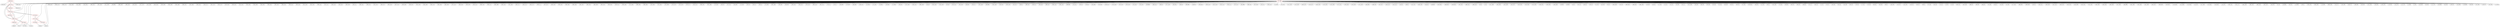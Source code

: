 graph {
	563 [label="(563) R2_T1" color=red]
	504 [label="(504) R137"]
	503 [label="(503) U42"]
	565 [label="(565) U2_T1"]
	564 [label="(564) R5_T1" color=red]
	570 [label="(570) U3_T1"]
	568 [label="(568) U1_T1"]
	565 [label="(565) U2_T1" color=red]
	570 [label="(570) U3_T1"]
	568 [label="(568) U1_T1"]
	563 [label="(563) R2_T1"]
	562 [label="(562) R1_T1"]
	569 [label="(569) R6_T1"]
	566 [label="(566) R3_T1" color=red]
	239 [label="(239) J5"]
	9 [label="(9) U1"]
	568 [label="(568) U1_T1"]
	567 [label="(567) R4_T1" color=red]
	9 [label="(9) U1"]
	212 [label="(212) J4"]
	217 [label="(217) R71"]
	568 [label="(568) U1_T1"]
	568 [label="(568) U1_T1" color=red]
	567 [label="(567) R4_T1"]
	565 [label="(565) U2_T1"]
	570 [label="(570) U3_T1"]
	564 [label="(564) R5_T1"]
	566 [label="(566) R3_T1"]
	569 [label="(569) R6_T1" color=red]
	570 [label="(570) U3_T1"]
	565 [label="(565) U2_T1"]
	570 [label="(570) U3_T1" color=red]
	569 [label="(569) R6_T1"]
	564 [label="(564) R5_T1"]
	565 [label="(565) U2_T1"]
	568 [label="(568) U1_T1"]
	572 [label="(572) R1_P1"]
	571 [label="(571) U1_P1" color=red]
	574 [label="(574) R3_P1"]
	573 [label="(573) R2_P1"]
	572 [label="(572) R1_P1"]
	572 [label="(572) R1_P1" color=red]
	570 [label="(570) U3_T1"]
	571 [label="(571) U1_P1"]
	573 [label="(573) R2_P1" color=red]
	195 [label="(195) J3"]
	571 [label="(571) U1_P1"]
	574 [label="(574) R3_P1" color=red]
	194 [label="(194) J2"]
	571 [label="(571) U1_P1"]
	575 [label="(575) GND" color=red]
	396 [label="(396) C223"]
	395 [label="(395) C174"]
	394 [label="(394) C170"]
	414 [label="(414) C164"]
	412 [label="(412) C200"]
	413 [label="(413) C201"]
	406 [label="(406) C181"]
	407 [label="(407) C185"]
	411 [label="(411) C196"]
	209 [label="(209) R65"]
	408 [label="(408) C189"]
	409 [label="(409) C193"]
	410 [label="(410) C192"]
	417 [label="(417) C176"]
	415 [label="(415) C168"]
	433 [label="(433) C182"]
	204 [label="(204) C269"]
	434 [label="(434) C186"]
	435 [label="(435) C188"]
	436 [label="(436) C197"]
	437 [label="(437) C204"]
	432 [label="(432) C125"]
	416 [label="(416) C172"]
	431 [label="(431) C123"]
	418 [label="(418) C179"]
	419 [label="(419) C183"]
	420 [label="(420) C187"]
	195 [label="(195) J3"]
	421 [label="(421) C191"]
	422 [label="(422) C195"]
	423 [label="(423) C198"]
	424 [label="(424) C202"]
	403 [label="(403) C232"]
	397 [label="(397) C225"]
	404 [label="(404) C234"]
	399 [label="(399) C224"]
	400 [label="(400) C226"]
	401 [label="(401) C228"]
	402 [label="(402) C230"]
	398 [label="(398) C222"]
	427 [label="(427) C217"]
	428 [label="(428) C219"]
	429 [label="(429) C235"]
	430 [label="(430) C236"]
	202 [label="(202) U11"]
	383 [label="(383) C231"]
	208 [label="(208) C275"]
	207 [label="(207) C274"]
	206 [label="(206) C273"]
	405 [label="(405) C220"]
	447 [label="(447) C124"]
	439 [label="(439) C206"]
	440 [label="(440) C207"]
	441 [label="(441) C156"]
	442 [label="(442) C169"]
	443 [label="(443) C178"]
	444 [label="(444) C184"]
	445 [label="(445) C190"]
	197 [label="(197) C110"]
	446 [label="(446) C194"]
	196 [label="(196) C109"]
	455 [label="(455) C122"]
	448 [label="(448) C126"]
	449 [label="(449) C127"]
	194 [label="(194) J2"]
	465 [label="(465) C288"]
	450 [label="(450) C155"]
	451 [label="(451) C160"]
	452 [label="(452) C171"]
	453 [label="(453) C173"]
	454 [label="(454) C175"]
	198 [label="(198) C111"]
	457 [label="(457) C227"]
	458 [label="(458) C229"]
	459 [label="(459) C233"]
	464 [label="(464) C264"]
	460 [label="(460) C246"]
	461 [label="(461) C247"]
	462 [label="(462) C252"]
	463 [label="(463) C260"]
	392 [label="(392) C162"]
	438 [label="(438) C205"]
	426 [label="(426) C215"]
	393 [label="(393) C166"]
	471 [label="(471) C282"]
	468 [label="(468) C285"]
	469 [label="(469) C284"]
	470 [label="(470) C283"]
	472 [label="(472) C281"]
	473 [label="(473) C280"]
	474 [label="(474) C279"]
	475 [label="(475) C278"]
	476 [label="(476) C277"]
	425 [label="(425) C213"]
	466 [label="(466) C287"]
	467 [label="(467) C286"]
	9 [label="(9) U1"]
	172 [label="(172) C82"]
	106 [label="(106) U8"]
	107 [label="(107) U10"]
	181 [label="(181) R50"]
	173 [label="(173) C83"]
	105 [label="(105) U9"]
	104 [label="(104) U5"]
	108 [label="(108) U4"]
	170 [label="(170) C80"]
	382 [label="(382) C208"]
	166 [label="(166) C98"]
	168 [label="(168) C99"]
	169 [label="(169) C102"]
	203 [label="(203) C270"]
	379 [label="(379) C216"]
	380 [label="(380) C218"]
	381 [label="(381) C221"]
	178 [label="(178) C71"]
	179 [label="(179) U7"]
	162 [label="(162) R58"]
	176 [label="(176) C69"]
	148 [label="(148) C88"]
	149 [label="(149) C101"]
	151 [label="(151) R52"]
	171 [label="(171) C81"]
	153 [label="(153) R61"]
	155 [label="(155) R54"]
	157 [label="(157) R63"]
	146 [label="(146) C87"]
	147 [label="(147) C100"]
	325 [label="(325) C147"]
	306 [label="(306) C138"]
	241 [label="(241) J6"]
	324 [label="(324) C146"]
	314 [label="(314) C139"]
	237 [label="(237) J8"]
	310 [label="(310) C141"]
	301 [label="(301) U28"]
	242 [label="(242) JP3"]
	234 [label="(234) U17"]
	322 [label="(322) C148"]
	238 [label="(238) FB4"]
	323 [label="(323) C149"]
	319 [label="(319) U26"]
	318 [label="(318) C140"]
	321 [label="(321) U27"]
	239 [label="(239) J5"]
	240 [label="(240) X1"]
	299 [label="(299) U30"]
	300 [label="(300) U31"]
	295 [label="(295) U29"]
	296 [label="(296) U23"]
	284 [label="(284) C132"]
	285 [label="(285) C133"]
	288 [label="(288) R98"]
	274 [label="(274) U21"]
	287 [label="(287) Q2"]
	279 [label="(279) J10"]
	252 [label="(252) DS6"]
	251 [label="(251) DS5"]
	278 [label="(278) C137"]
	275 [label="(275) C134"]
	257 [label="(257) U18"]
	276 [label="(276) C135"]
	272 [label="(272) U22"]
	273 [label="(273) U20"]
	249 [label="(249) R88"]
	248 [label="(248) C131"]
	283 [label="(283) D5"]
	277 [label="(277) C136"]
	256 [label="(256) SW1"]
	282 [label="(282) D4"]
	359 [label="(359) FB5"]
	228 [label="(228) R75"]
	353 [label="(353) R125"]
	230 [label="(230) C116"]
	231 [label="(231) C118"]
	232 [label="(232) C114"]
	233 [label="(233) C117"]
	227 [label="(227) U13"]
	212 [label="(212) J4"]
	355 [label="(355) FB6"]
	356 [label="(356) U35"]
	357 [label="(357) U36"]
	210 [label="(210) U12"]
	229 [label="(229) C115"]
	211 [label="(211) BT1"]
	372 [label="(372) U32"]
	271 [label="(271) C130"]
	270 [label="(270) C128"]
	269 [label="(269) C119"]
	376 [label="(376) C157"]
	263 [label="(263) C129"]
	374 [label="(374) C150"]
	375 [label="(375) C158"]
	377 [label="(377) C121"]
	378 [label="(378) C120"]
	370 [label="(370) C153"]
	371 [label="(371) C154"]
	262 [label="(262) DS3"]
	366 [label="(366) U34"]
	337 [label="(337) U37"]
	226 [label="(226) C113"]
	225 [label="(225) C112"]
	223 [label="(223) D1"]
	350 [label="(350) J7"]
	221 [label="(221) U14"]
	340 [label="(340) C159"]
	342 [label="(342) J13"]
	346 [label="(346) JP4"]
	347 [label="(347) R122"]
	348 [label="(348) R123"]
	349 [label="(349) R124"]
	367 [label="(367) U33"]
	368 [label="(368) C151"]
	369 [label="(369) C152"]
	8 [label="(8) U3"]
	7 [label="(7) U2"]
	527 [label="(527) C248"]
	536 [label="(536) C265"]
	535 [label="(535) C258"]
	534 [label="(534) C257"]
	533 [label="(533) C255"]
	532 [label="(532) C254"]
	531 [label="(531) C253"]
	530 [label="(530) C251"]
	529 [label="(529) C250"]
	528 [label="(528) C249"]
	39 [label="(39) R30"]
	38 [label="(38) R29"]
	54 [label="(54) C2"]
	50 [label="(50) C13"]
	46 [label="(46) C32"]
	49 [label="(49) C10"]
	51 [label="(51) C16"]
	45 [label="(45) C29"]
	55 [label="(55) C5"]
	509 [label="(509) C256"]
	52 [label="(52) C19"]
	503 [label="(503) U42"]
	508 [label="(508) C261"]
	496 [label="(496) U43"]
	494 [label="(494) C244"]
	44 [label="(44) C49"]
	48 [label="(48) C52"]
	47 [label="(47) C28"]
	75 [label="(75) C15"]
	53 [label="(53) C22"]
	59 [label="(59) C60"]
	65 [label="(65) C11"]
	553 [label="(553) C266"]
	58 [label="(58) C59"]
	89 [label="(89) C36"]
	93 [label="(93) C48"]
	92 [label="(92) C45"]
	91 [label="(91) C42"]
	90 [label="(90) C39"]
	94 [label="(94) C51"]
	88 [label="(88) C33"]
	87 [label="(87) C30"]
	550 [label="(550) R152"]
	86 [label="(86) C53"]
	57 [label="(57) C25"]
	56 [label="(56) C1"]
	551 [label="(551) U49"]
	70 [label="(70) C26"]
	559 [label="(559) Q4"]
	69 [label="(69) C23"]
	68 [label="(68) C20"]
	558 [label="(558) Q3"]
	67 [label="(67) C17"]
	66 [label="(66) C14"]
	71 [label="(71) C3"]
	79 [label="(79) C27"]
	83 [label="(83) C44"]
	82 [label="(82) C41"]
	81 [label="(81) C38"]
	80 [label="(80) C35"]
	78 [label="(78) C24"]
	77 [label="(77) C21"]
	76 [label="(76) C18"]
	96 [label="(96) C61"]
	85 [label="(85) C50"]
	99 [label="(99) C7"]
	103 [label="(103) C58"]
	102 [label="(102) C57"]
	101 [label="(101) C34"]
	100 [label="(100) C31"]
	84 [label="(84) C47"]
	98 [label="(98) C4"]
	97 [label="(97) C62"]
	95 [label="(95) C54"]
	74 [label="(74) C12"]
	73 [label="(73) C9"]
	72 [label="(72) C6"]
	481 [label="(481) U41"]
	487 [label="(487) U46"]
	486 [label="(486) J18"]
	485 [label="(485) D8"]
	484 [label="(484) J16"]
	43 [label="(43) C46"]
	478 [label="(478) J17"]
	42 [label="(42) C43"]
	41 [label="(41) C40"]
	477 [label="(477) U45"]
	488 [label="(488) SW3"]
	490 [label="(490) R138"]
	40 [label="(40) C37"]
	545 [label="(545) C211"]
	549 [label="(549) C245"]
	547 [label="(547) C212"]
	546 [label="(546) C214"]
	544 [label="(544) C210"]
	543 [label="(543) C209"]
	542 [label="(542) C241"]
	541 [label="(541) C242"]
	540 [label="(540) C259"]
	539 [label="(539) C243"]
	538 [label="(538) C263"]
	537 [label="(537) C262"]
	493 [label="(493) FB9"]
	491 [label="(491) C238"]
	502 [label="(502) C240"]
	501 [label="(501) C239"]
	500 [label="(500) C237"]
	499 [label="(499) R136"]
	520 [label="(520) R147"]
	519 [label="(519) R146"]
	521 [label="(521) R148"]
	513 [label="(513) R144"]
	512 [label="(512) U47"]
	517 [label="(517) U48"]
	515 [label="(515) R141"]
	516 [label="(516) R142"]
	125 [label="(125) C67"]
	390 [label="(390) C161"]
	391 [label="(391) C177"]
	384 [label="(384) C199"]
	389 [label="(389) C165"]
	386 [label="(386) C163"]
	387 [label="(387) C167"]
	184 [label="(184) C93"]
	61 [label="(61) C8"]
	118 [label="(118) R42"]
	60 [label="(60) C55"]
	120 [label="(120) R45"]
	193 [label="(193) J1"]
	186 [label="(186) C276"]
	385 [label="(385) C203"]
	122 [label="(122) R40"]
	388 [label="(388) C180"]
	191 [label="(191) C77"]
	187 [label="(187) C96"]
	188 [label="(188) C70"]
	189 [label="(189) C68"]
	190 [label="(190) C90"]
	141 [label="(141) C104"]
	140 [label="(140) C92"]
	139 [label="(139) C103"]
	129 [label="(129) C65"]
	132 [label="(132) C79"]
	131 [label="(131) C78"]
	12 [label="(12) R28"]
	11 [label="(11) R2"]
	130 [label="(130) C66"]
	63 [label="(63) C63"]
	111 [label="(111) C76"]
	109 [label="(109) R59"]
	62 [label="(62) C56"]
	138 [label="(138) C91"]
	134 [label="(134) C86"]
	133 [label="(133) R46"]
	64 [label="(64) C64"]
	137 [label="(137) C85"]
	136 [label="(136) C97"]
	135 [label="(135) C84"]
	113 [label="(113) R34"]
	570 [label="(570) U3_T1"]
	568 [label="(568) U1_T1"]
	565 [label="(565) U2_T1"]
	571 [label="(571) U1_P1"]
	563 -- 504
	563 -- 503
	563 -- 565
	564 -- 570
	564 -- 568
	565 -- 570
	565 -- 568
	565 -- 563
	565 -- 562
	565 -- 569
	566 -- 239
	566 -- 9
	566 -- 568
	567 -- 9
	567 -- 212
	567 -- 217
	567 -- 568
	568 -- 567
	568 -- 565
	568 -- 570
	568 -- 564
	568 -- 566
	569 -- 570
	569 -- 565
	570 -- 569
	570 -- 564
	570 -- 565
	570 -- 568
	570 -- 572
	571 -- 574
	571 -- 573
	571 -- 572
	572 -- 570
	572 -- 571
	573 -- 195
	573 -- 571
	574 -- 194
	574 -- 571
	575 -- 396
	575 -- 395
	575 -- 394
	575 -- 414
	575 -- 412
	575 -- 413
	575 -- 406
	575 -- 407
	575 -- 411
	575 -- 209
	575 -- 408
	575 -- 409
	575 -- 410
	575 -- 417
	575 -- 415
	575 -- 433
	575 -- 204
	575 -- 434
	575 -- 435
	575 -- 436
	575 -- 437
	575 -- 432
	575 -- 416
	575 -- 431
	575 -- 418
	575 -- 419
	575 -- 420
	575 -- 195
	575 -- 421
	575 -- 422
	575 -- 423
	575 -- 424
	575 -- 403
	575 -- 397
	575 -- 404
	575 -- 399
	575 -- 400
	575 -- 401
	575 -- 402
	575 -- 398
	575 -- 427
	575 -- 428
	575 -- 429
	575 -- 430
	575 -- 202
	575 -- 383
	575 -- 208
	575 -- 207
	575 -- 206
	575 -- 405
	575 -- 447
	575 -- 439
	575 -- 440
	575 -- 441
	575 -- 442
	575 -- 443
	575 -- 444
	575 -- 445
	575 -- 197
	575 -- 446
	575 -- 196
	575 -- 455
	575 -- 448
	575 -- 449
	575 -- 194
	575 -- 465
	575 -- 450
	575 -- 451
	575 -- 452
	575 -- 453
	575 -- 454
	575 -- 198
	575 -- 457
	575 -- 458
	575 -- 459
	575 -- 464
	575 -- 460
	575 -- 461
	575 -- 462
	575 -- 463
	575 -- 392
	575 -- 438
	575 -- 426
	575 -- 393
	575 -- 471
	575 -- 468
	575 -- 469
	575 -- 470
	575 -- 472
	575 -- 473
	575 -- 474
	575 -- 475
	575 -- 476
	575 -- 425
	575 -- 466
	575 -- 467
	575 -- 9
	575 -- 172
	575 -- 106
	575 -- 107
	575 -- 181
	575 -- 173
	575 -- 105
	575 -- 104
	575 -- 108
	575 -- 170
	575 -- 382
	575 -- 166
	575 -- 168
	575 -- 169
	575 -- 203
	575 -- 379
	575 -- 380
	575 -- 381
	575 -- 178
	575 -- 179
	575 -- 162
	575 -- 176
	575 -- 148
	575 -- 149
	575 -- 151
	575 -- 171
	575 -- 153
	575 -- 155
	575 -- 157
	575 -- 146
	575 -- 147
	575 -- 325
	575 -- 306
	575 -- 241
	575 -- 324
	575 -- 314
	575 -- 237
	575 -- 310
	575 -- 301
	575 -- 242
	575 -- 234
	575 -- 322
	575 -- 238
	575 -- 323
	575 -- 319
	575 -- 318
	575 -- 321
	575 -- 239
	575 -- 240
	575 -- 299
	575 -- 300
	575 -- 295
	575 -- 296
	575 -- 284
	575 -- 285
	575 -- 288
	575 -- 274
	575 -- 287
	575 -- 279
	575 -- 252
	575 -- 251
	575 -- 278
	575 -- 275
	575 -- 257
	575 -- 276
	575 -- 272
	575 -- 273
	575 -- 249
	575 -- 248
	575 -- 283
	575 -- 277
	575 -- 256
	575 -- 282
	575 -- 359
	575 -- 228
	575 -- 353
	575 -- 230
	575 -- 231
	575 -- 232
	575 -- 233
	575 -- 227
	575 -- 212
	575 -- 355
	575 -- 356
	575 -- 357
	575 -- 210
	575 -- 229
	575 -- 211
	575 -- 372
	575 -- 271
	575 -- 270
	575 -- 269
	575 -- 376
	575 -- 263
	575 -- 374
	575 -- 375
	575 -- 377
	575 -- 378
	575 -- 370
	575 -- 371
	575 -- 262
	575 -- 366
	575 -- 337
	575 -- 226
	575 -- 225
	575 -- 223
	575 -- 350
	575 -- 221
	575 -- 340
	575 -- 342
	575 -- 346
	575 -- 347
	575 -- 348
	575 -- 349
	575 -- 367
	575 -- 368
	575 -- 369
	575 -- 8
	575 -- 7
	575 -- 527
	575 -- 536
	575 -- 535
	575 -- 534
	575 -- 533
	575 -- 532
	575 -- 531
	575 -- 530
	575 -- 529
	575 -- 528
	575 -- 39
	575 -- 38
	575 -- 54
	575 -- 50
	575 -- 46
	575 -- 49
	575 -- 51
	575 -- 45
	575 -- 55
	575 -- 509
	575 -- 52
	575 -- 503
	575 -- 508
	575 -- 496
	575 -- 494
	575 -- 44
	575 -- 48
	575 -- 47
	575 -- 75
	575 -- 53
	575 -- 59
	575 -- 65
	575 -- 553
	575 -- 58
	575 -- 89
	575 -- 93
	575 -- 92
	575 -- 91
	575 -- 90
	575 -- 94
	575 -- 88
	575 -- 87
	575 -- 550
	575 -- 86
	575 -- 57
	575 -- 56
	575 -- 551
	575 -- 70
	575 -- 559
	575 -- 69
	575 -- 68
	575 -- 558
	575 -- 67
	575 -- 66
	575 -- 71
	575 -- 79
	575 -- 83
	575 -- 82
	575 -- 81
	575 -- 80
	575 -- 78
	575 -- 77
	575 -- 76
	575 -- 96
	575 -- 85
	575 -- 99
	575 -- 103
	575 -- 102
	575 -- 101
	575 -- 100
	575 -- 84
	575 -- 98
	575 -- 97
	575 -- 95
	575 -- 74
	575 -- 73
	575 -- 72
	575 -- 481
	575 -- 487
	575 -- 486
	575 -- 485
	575 -- 484
	575 -- 43
	575 -- 478
	575 -- 42
	575 -- 41
	575 -- 477
	575 -- 488
	575 -- 490
	575 -- 40
	575 -- 545
	575 -- 549
	575 -- 547
	575 -- 546
	575 -- 544
	575 -- 543
	575 -- 542
	575 -- 541
	575 -- 540
	575 -- 539
	575 -- 538
	575 -- 537
	575 -- 493
	575 -- 491
	575 -- 502
	575 -- 501
	575 -- 500
	575 -- 499
	575 -- 520
	575 -- 519
	575 -- 521
	575 -- 513
	575 -- 512
	575 -- 517
	575 -- 515
	575 -- 516
	575 -- 125
	575 -- 390
	575 -- 391
	575 -- 384
	575 -- 389
	575 -- 386
	575 -- 387
	575 -- 184
	575 -- 61
	575 -- 118
	575 -- 60
	575 -- 120
	575 -- 193
	575 -- 186
	575 -- 385
	575 -- 122
	575 -- 388
	575 -- 191
	575 -- 187
	575 -- 188
	575 -- 189
	575 -- 190
	575 -- 141
	575 -- 140
	575 -- 139
	575 -- 129
	575 -- 132
	575 -- 131
	575 -- 12
	575 -- 11
	575 -- 130
	575 -- 63
	575 -- 111
	575 -- 109
	575 -- 62
	575 -- 138
	575 -- 134
	575 -- 133
	575 -- 64
	575 -- 137
	575 -- 136
	575 -- 135
	575 -- 113
	575 -- 570
	575 -- 568
	575 -- 565
	575 -- 571
}